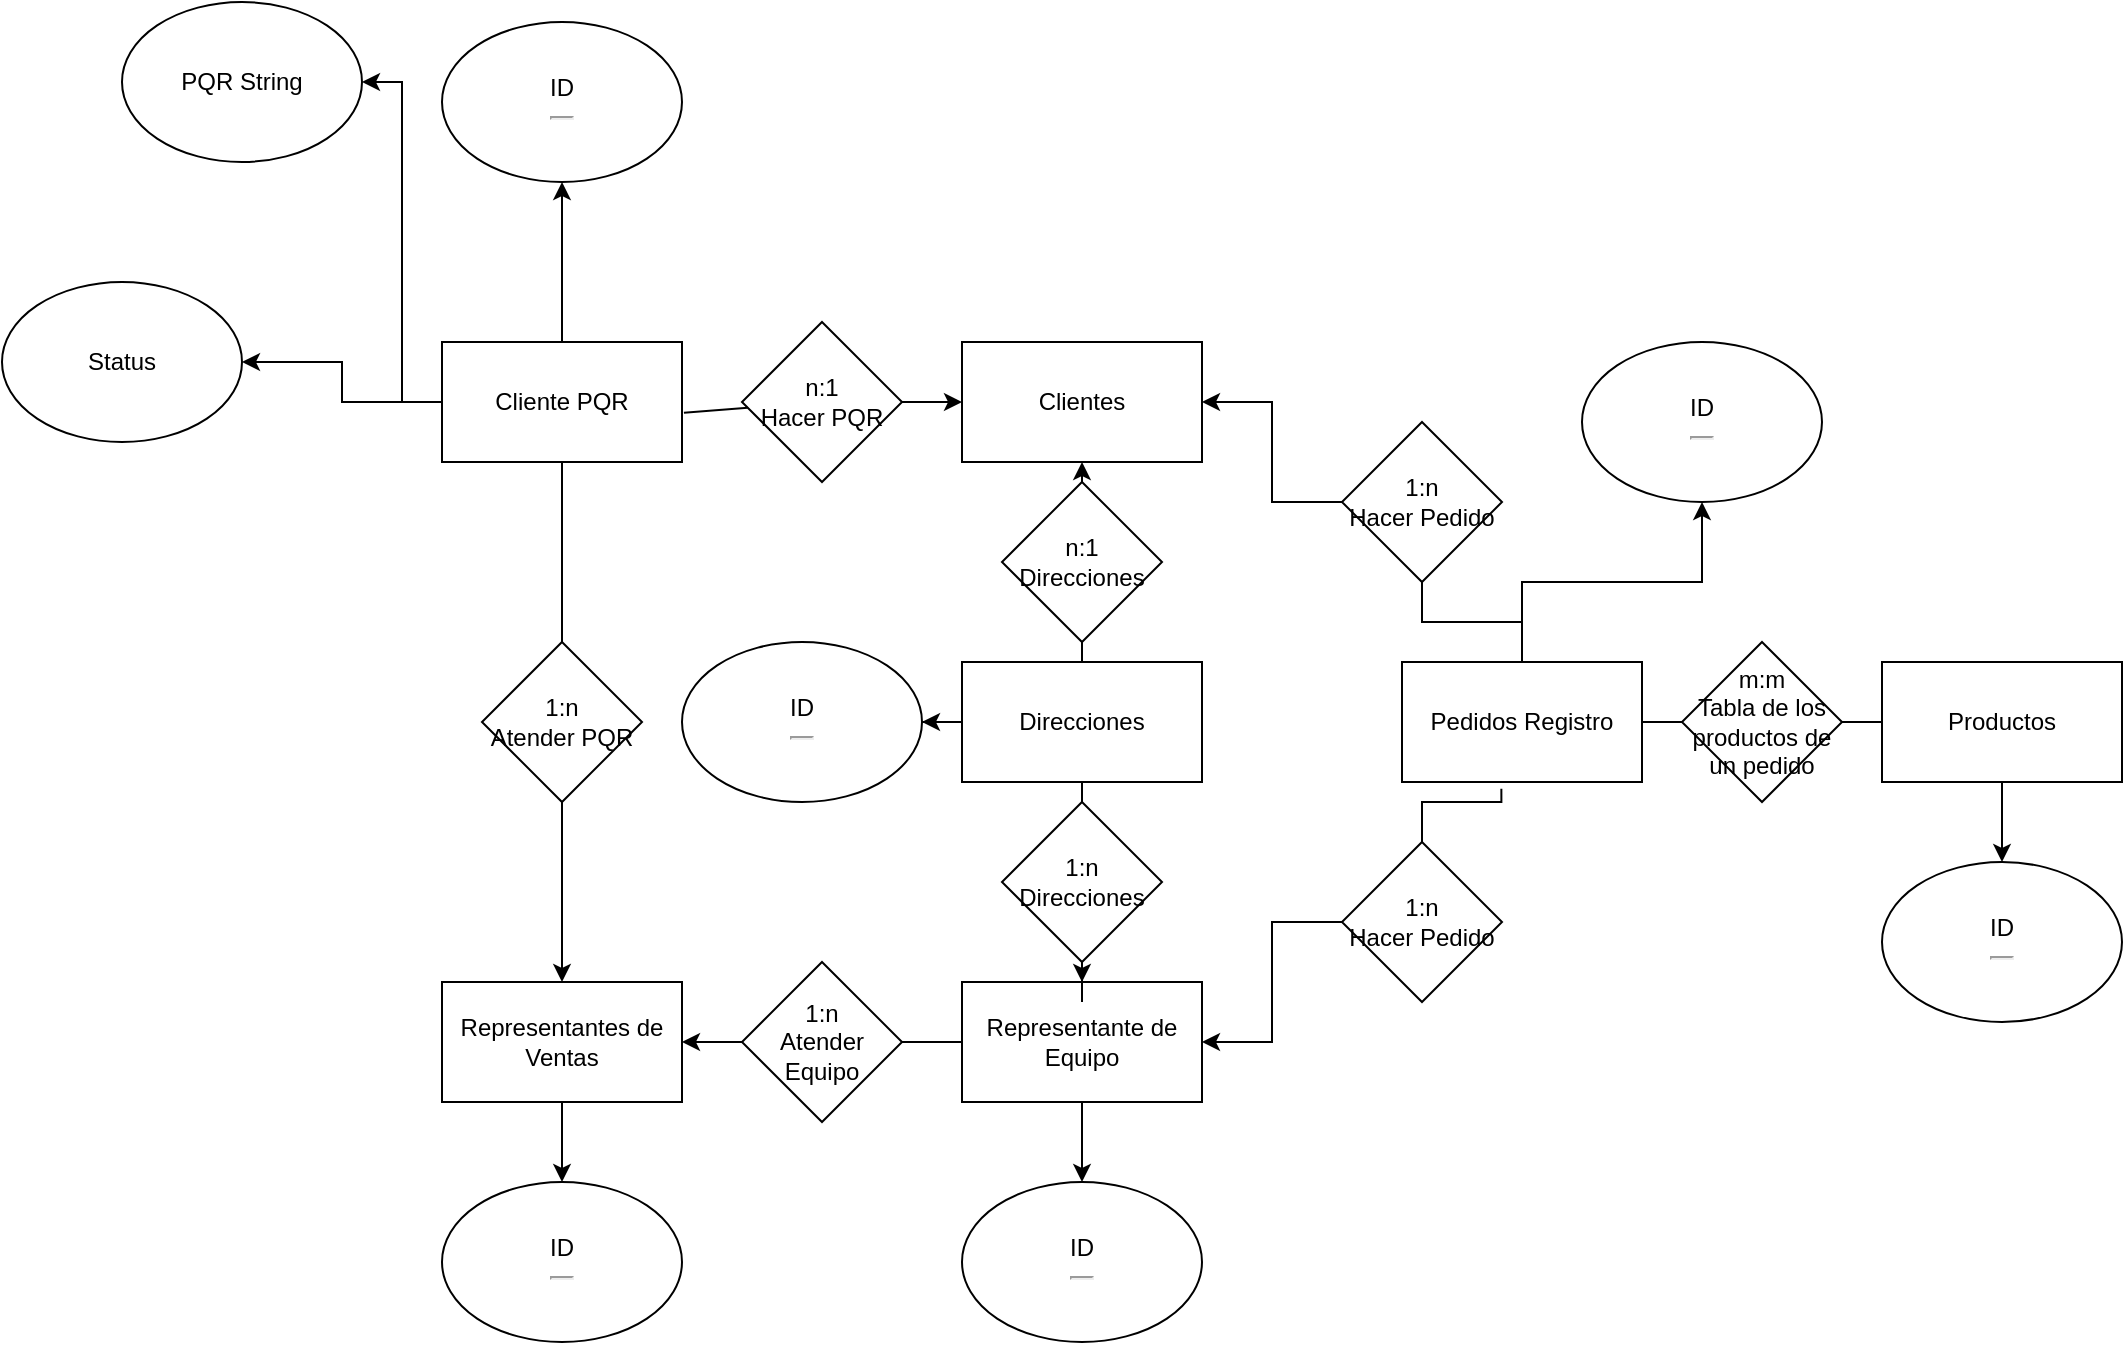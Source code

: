 <mxfile version="28.1.2">
  <diagram name="Page-1" id="dnohSAwMU9TA7ECe7b6z">
    <mxGraphModel dx="1963" dy="1502" grid="1" gridSize="10" guides="1" tooltips="1" connect="1" arrows="1" fold="1" page="1" pageScale="1" pageWidth="850" pageHeight="1100" math="0" shadow="0">
      <root>
        <mxCell id="0" />
        <mxCell id="1" parent="0" />
        <mxCell id="fMoKQHmdllWXFA7izLaO-1" value="Clientes" style="rounded=0;whiteSpace=wrap;html=1;" vertex="1" parent="1">
          <mxGeometry x="330" y="320" width="120" height="60" as="geometry" />
        </mxCell>
        <mxCell id="fMoKQHmdllWXFA7izLaO-46" value="" style="edgeStyle=orthogonalEdgeStyle;rounded=0;orthogonalLoop=1;jettySize=auto;html=1;endArrow=none;endFill=0;" edge="1" parent="1" source="fMoKQHmdllWXFA7izLaO-2" target="fMoKQHmdllWXFA7izLaO-45">
          <mxGeometry relative="1" as="geometry" />
        </mxCell>
        <mxCell id="fMoKQHmdllWXFA7izLaO-57" style="edgeStyle=orthogonalEdgeStyle;rounded=0;orthogonalLoop=1;jettySize=auto;html=1;entryX=0.5;entryY=0;entryDx=0;entryDy=0;" edge="1" parent="1" source="fMoKQHmdllWXFA7izLaO-2" target="fMoKQHmdllWXFA7izLaO-56">
          <mxGeometry relative="1" as="geometry" />
        </mxCell>
        <mxCell id="fMoKQHmdllWXFA7izLaO-2" value="Productos" style="rounded=0;whiteSpace=wrap;html=1;" vertex="1" parent="1">
          <mxGeometry x="790" y="480" width="120" height="60" as="geometry" />
        </mxCell>
        <mxCell id="fMoKQHmdllWXFA7izLaO-59" style="edgeStyle=orthogonalEdgeStyle;rounded=0;orthogonalLoop=1;jettySize=auto;html=1;" edge="1" parent="1" source="fMoKQHmdllWXFA7izLaO-3" target="fMoKQHmdllWXFA7izLaO-58">
          <mxGeometry relative="1" as="geometry" />
        </mxCell>
        <mxCell id="fMoKQHmdllWXFA7izLaO-3" value="Pedidos Registro" style="rounded=0;whiteSpace=wrap;html=1;" vertex="1" parent="1">
          <mxGeometry x="550" y="480" width="120" height="60" as="geometry" />
        </mxCell>
        <mxCell id="fMoKQHmdllWXFA7izLaO-53" style="edgeStyle=orthogonalEdgeStyle;rounded=0;orthogonalLoop=1;jettySize=auto;html=1;" edge="1" parent="1" source="fMoKQHmdllWXFA7izLaO-4" target="fMoKQHmdllWXFA7izLaO-52">
          <mxGeometry relative="1" as="geometry" />
        </mxCell>
        <mxCell id="fMoKQHmdllWXFA7izLaO-4" value="Representantes de Ventas" style="rounded=0;whiteSpace=wrap;html=1;" vertex="1" parent="1">
          <mxGeometry x="70" y="640" width="120" height="60" as="geometry" />
        </mxCell>
        <mxCell id="fMoKQHmdllWXFA7izLaO-55" style="edgeStyle=orthogonalEdgeStyle;rounded=0;orthogonalLoop=1;jettySize=auto;html=1;entryX=0.5;entryY=0;entryDx=0;entryDy=0;" edge="1" parent="1" source="fMoKQHmdllWXFA7izLaO-5" target="fMoKQHmdllWXFA7izLaO-54">
          <mxGeometry relative="1" as="geometry" />
        </mxCell>
        <mxCell id="fMoKQHmdllWXFA7izLaO-5" value="Representante de Equipo" style="rounded=0;whiteSpace=wrap;html=1;" vertex="1" parent="1">
          <mxGeometry x="330" y="640" width="120" height="60" as="geometry" />
        </mxCell>
        <mxCell id="fMoKQHmdllWXFA7izLaO-17" style="edgeStyle=orthogonalEdgeStyle;rounded=0;orthogonalLoop=1;jettySize=auto;html=1;" edge="1" parent="1" source="fMoKQHmdllWXFA7izLaO-15" target="fMoKQHmdllWXFA7izLaO-4">
          <mxGeometry relative="1" as="geometry" />
        </mxCell>
        <mxCell id="fMoKQHmdllWXFA7izLaO-15" value="1:n&lt;div&gt;Atender Equipo&lt;/div&gt;" style="rhombus;whiteSpace=wrap;html=1;rounded=0;" vertex="1" parent="1">
          <mxGeometry x="220" y="630" width="80" height="80" as="geometry" />
        </mxCell>
        <mxCell id="fMoKQHmdllWXFA7izLaO-18" value="" style="endArrow=none;html=1;rounded=0;exitX=1;exitY=0.5;exitDx=0;exitDy=0;entryX=0;entryY=0.5;entryDx=0;entryDy=0;" edge="1" parent="1" source="fMoKQHmdllWXFA7izLaO-15" target="fMoKQHmdllWXFA7izLaO-5">
          <mxGeometry width="50" height="50" relative="1" as="geometry">
            <mxPoint x="380" y="700" as="sourcePoint" />
            <mxPoint x="430" y="650" as="targetPoint" />
          </mxGeometry>
        </mxCell>
        <mxCell id="fMoKQHmdllWXFA7izLaO-51" style="edgeStyle=orthogonalEdgeStyle;rounded=0;orthogonalLoop=1;jettySize=auto;html=1;" edge="1" parent="1" source="fMoKQHmdllWXFA7izLaO-21" target="fMoKQHmdllWXFA7izLaO-50">
          <mxGeometry relative="1" as="geometry" />
        </mxCell>
        <mxCell id="fMoKQHmdllWXFA7izLaO-65" style="edgeStyle=orthogonalEdgeStyle;rounded=0;orthogonalLoop=1;jettySize=auto;html=1;entryX=1;entryY=0.5;entryDx=0;entryDy=0;" edge="1" parent="1" source="fMoKQHmdllWXFA7izLaO-21" target="fMoKQHmdllWXFA7izLaO-64">
          <mxGeometry relative="1" as="geometry" />
        </mxCell>
        <mxCell id="fMoKQHmdllWXFA7izLaO-67" style="edgeStyle=orthogonalEdgeStyle;rounded=0;orthogonalLoop=1;jettySize=auto;html=1;entryX=1;entryY=0.5;entryDx=0;entryDy=0;" edge="1" parent="1" source="fMoKQHmdllWXFA7izLaO-21" target="fMoKQHmdllWXFA7izLaO-66">
          <mxGeometry relative="1" as="geometry" />
        </mxCell>
        <mxCell id="fMoKQHmdllWXFA7izLaO-21" value="Cliente PQR" style="rounded=0;whiteSpace=wrap;html=1;" vertex="1" parent="1">
          <mxGeometry x="70" y="320" width="120" height="60" as="geometry" />
        </mxCell>
        <mxCell id="fMoKQHmdllWXFA7izLaO-24" style="edgeStyle=orthogonalEdgeStyle;rounded=0;orthogonalLoop=1;jettySize=auto;html=1;entryX=0.5;entryY=0;entryDx=0;entryDy=0;" edge="1" parent="1" source="fMoKQHmdllWXFA7izLaO-22" target="fMoKQHmdllWXFA7izLaO-4">
          <mxGeometry relative="1" as="geometry" />
        </mxCell>
        <mxCell id="fMoKQHmdllWXFA7izLaO-22" value="1:n&lt;div&gt;Atender PQR&lt;/div&gt;" style="rhombus;whiteSpace=wrap;html=1;rounded=0;" vertex="1" parent="1">
          <mxGeometry x="90" y="470" width="80" height="80" as="geometry" />
        </mxCell>
        <mxCell id="fMoKQHmdllWXFA7izLaO-25" value="" style="endArrow=none;html=1;rounded=0;exitX=0.5;exitY=1;exitDx=0;exitDy=0;" edge="1" parent="1" source="fMoKQHmdllWXFA7izLaO-21" target="fMoKQHmdllWXFA7izLaO-22">
          <mxGeometry width="50" height="50" relative="1" as="geometry">
            <mxPoint x="380" y="600" as="sourcePoint" />
            <mxPoint x="430" y="550" as="targetPoint" />
          </mxGeometry>
        </mxCell>
        <mxCell id="fMoKQHmdllWXFA7izLaO-30" style="edgeStyle=orthogonalEdgeStyle;rounded=0;orthogonalLoop=1;jettySize=auto;html=1;entryX=0;entryY=0.5;entryDx=0;entryDy=0;" edge="1" parent="1" source="fMoKQHmdllWXFA7izLaO-26" target="fMoKQHmdllWXFA7izLaO-1">
          <mxGeometry relative="1" as="geometry" />
        </mxCell>
        <mxCell id="fMoKQHmdllWXFA7izLaO-26" value="n:1&lt;div&gt;Hacer PQR&lt;/div&gt;" style="rhombus;whiteSpace=wrap;html=1;rounded=0;" vertex="1" parent="1">
          <mxGeometry x="220" y="310" width="80" height="80" as="geometry" />
        </mxCell>
        <mxCell id="fMoKQHmdllWXFA7izLaO-29" value="" style="endArrow=none;html=1;rounded=0;exitX=1.008;exitY=0.589;exitDx=0;exitDy=0;exitPerimeter=0;" edge="1" parent="1" source="fMoKQHmdllWXFA7izLaO-21" target="fMoKQHmdllWXFA7izLaO-26">
          <mxGeometry width="50" height="50" relative="1" as="geometry">
            <mxPoint x="300" y="600" as="sourcePoint" />
            <mxPoint x="350" y="550" as="targetPoint" />
          </mxGeometry>
        </mxCell>
        <mxCell id="fMoKQHmdllWXFA7izLaO-34" style="edgeStyle=orthogonalEdgeStyle;rounded=0;orthogonalLoop=1;jettySize=auto;html=1;exitX=0.5;exitY=1;exitDx=0;exitDy=0;" edge="1" parent="1" source="fMoKQHmdllWXFA7izLaO-31" target="fMoKQHmdllWXFA7izLaO-5">
          <mxGeometry relative="1" as="geometry" />
        </mxCell>
        <mxCell id="fMoKQHmdllWXFA7izLaO-31" value="1:n&lt;div&gt;Direcciones&lt;/div&gt;" style="rhombus;whiteSpace=wrap;html=1;" vertex="1" parent="1">
          <mxGeometry x="350" y="550" width="80" height="80" as="geometry" />
        </mxCell>
        <mxCell id="fMoKQHmdllWXFA7izLaO-61" style="edgeStyle=orthogonalEdgeStyle;rounded=0;orthogonalLoop=1;jettySize=auto;html=1;" edge="1" parent="1" source="fMoKQHmdllWXFA7izLaO-32" target="fMoKQHmdllWXFA7izLaO-60">
          <mxGeometry relative="1" as="geometry" />
        </mxCell>
        <mxCell id="fMoKQHmdllWXFA7izLaO-32" value="Direcciones" style="rounded=0;whiteSpace=wrap;html=1;" vertex="1" parent="1">
          <mxGeometry x="330" y="480" width="120" height="60" as="geometry" />
        </mxCell>
        <mxCell id="fMoKQHmdllWXFA7izLaO-35" style="edgeStyle=orthogonalEdgeStyle;rounded=0;orthogonalLoop=1;jettySize=auto;html=1;exitX=0.5;exitY=0;exitDx=0;exitDy=0;entryX=0.5;entryY=1;entryDx=0;entryDy=0;" edge="1" parent="1" source="fMoKQHmdllWXFA7izLaO-33" target="fMoKQHmdllWXFA7izLaO-1">
          <mxGeometry relative="1" as="geometry" />
        </mxCell>
        <mxCell id="fMoKQHmdllWXFA7izLaO-33" value="n:1&lt;div&gt;Direcciones&lt;/div&gt;" style="rhombus;whiteSpace=wrap;html=1;" vertex="1" parent="1">
          <mxGeometry x="350" y="390" width="80" height="80" as="geometry" />
        </mxCell>
        <mxCell id="fMoKQHmdllWXFA7izLaO-36" value="" style="endArrow=none;html=1;rounded=0;entryX=0.5;entryY=1;entryDx=0;entryDy=0;" edge="1" parent="1" source="fMoKQHmdllWXFA7izLaO-31" target="fMoKQHmdllWXFA7izLaO-32">
          <mxGeometry width="50" height="50" relative="1" as="geometry">
            <mxPoint x="360" y="600" as="sourcePoint" />
            <mxPoint x="410" y="550" as="targetPoint" />
          </mxGeometry>
        </mxCell>
        <mxCell id="fMoKQHmdllWXFA7izLaO-38" value="" style="endArrow=none;html=1;rounded=0;entryX=0.5;entryY=1;entryDx=0;entryDy=0;exitX=0.5;exitY=0;exitDx=0;exitDy=0;" edge="1" parent="1" source="fMoKQHmdllWXFA7izLaO-32" target="fMoKQHmdllWXFA7izLaO-33">
          <mxGeometry width="50" height="50" relative="1" as="geometry">
            <mxPoint x="360" y="600" as="sourcePoint" />
            <mxPoint x="410" y="550" as="targetPoint" />
          </mxGeometry>
        </mxCell>
        <mxCell id="fMoKQHmdllWXFA7izLaO-41" style="edgeStyle=orthogonalEdgeStyle;rounded=0;orthogonalLoop=1;jettySize=auto;html=1;entryX=1;entryY=0.5;entryDx=0;entryDy=0;" edge="1" parent="1" source="fMoKQHmdllWXFA7izLaO-39" target="fMoKQHmdllWXFA7izLaO-5">
          <mxGeometry relative="1" as="geometry" />
        </mxCell>
        <mxCell id="fMoKQHmdllWXFA7izLaO-39" value="1:n&lt;div&gt;Hacer Pedido&lt;/div&gt;" style="rhombus;whiteSpace=wrap;html=1;" vertex="1" parent="1">
          <mxGeometry x="520" y="570" width="80" height="80" as="geometry" />
        </mxCell>
        <mxCell id="fMoKQHmdllWXFA7izLaO-42" style="edgeStyle=orthogonalEdgeStyle;rounded=0;orthogonalLoop=1;jettySize=auto;html=1;entryX=1;entryY=0.5;entryDx=0;entryDy=0;" edge="1" parent="1" source="fMoKQHmdllWXFA7izLaO-40" target="fMoKQHmdllWXFA7izLaO-1">
          <mxGeometry relative="1" as="geometry" />
        </mxCell>
        <mxCell id="fMoKQHmdllWXFA7izLaO-44" style="edgeStyle=orthogonalEdgeStyle;rounded=0;orthogonalLoop=1;jettySize=auto;html=1;entryX=0.5;entryY=0;entryDx=0;entryDy=0;endArrow=none;endFill=0;" edge="1" parent="1" source="fMoKQHmdllWXFA7izLaO-40" target="fMoKQHmdllWXFA7izLaO-3">
          <mxGeometry relative="1" as="geometry" />
        </mxCell>
        <mxCell id="fMoKQHmdllWXFA7izLaO-40" value="1:n&lt;div&gt;Hacer Pedido&lt;/div&gt;" style="rhombus;whiteSpace=wrap;html=1;" vertex="1" parent="1">
          <mxGeometry x="520" y="360" width="80" height="80" as="geometry" />
        </mxCell>
        <mxCell id="fMoKQHmdllWXFA7izLaO-43" style="edgeStyle=orthogonalEdgeStyle;rounded=0;orthogonalLoop=1;jettySize=auto;html=1;entryX=0.414;entryY=1.056;entryDx=0;entryDy=0;entryPerimeter=0;endArrow=none;endFill=0;" edge="1" parent="1" source="fMoKQHmdllWXFA7izLaO-39" target="fMoKQHmdllWXFA7izLaO-3">
          <mxGeometry relative="1" as="geometry" />
        </mxCell>
        <mxCell id="fMoKQHmdllWXFA7izLaO-47" style="edgeStyle=orthogonalEdgeStyle;rounded=0;orthogonalLoop=1;jettySize=auto;html=1;entryX=1;entryY=0.5;entryDx=0;entryDy=0;endArrow=none;endFill=0;" edge="1" parent="1" source="fMoKQHmdllWXFA7izLaO-45" target="fMoKQHmdllWXFA7izLaO-3">
          <mxGeometry relative="1" as="geometry" />
        </mxCell>
        <mxCell id="fMoKQHmdllWXFA7izLaO-45" value="m:m&lt;div&gt;Tabla de los productos de un pedido&lt;/div&gt;" style="rhombus;whiteSpace=wrap;html=1;rounded=0;" vertex="1" parent="1">
          <mxGeometry x="690" y="470" width="80" height="80" as="geometry" />
        </mxCell>
        <mxCell id="fMoKQHmdllWXFA7izLaO-50" value="ID&lt;hr&gt;" style="ellipse;whiteSpace=wrap;html=1;" vertex="1" parent="1">
          <mxGeometry x="70" y="160" width="120" height="80" as="geometry" />
        </mxCell>
        <mxCell id="fMoKQHmdllWXFA7izLaO-52" value="ID&lt;hr&gt;" style="ellipse;whiteSpace=wrap;html=1;" vertex="1" parent="1">
          <mxGeometry x="70" y="740" width="120" height="80" as="geometry" />
        </mxCell>
        <mxCell id="fMoKQHmdllWXFA7izLaO-54" value="ID&lt;hr&gt;" style="ellipse;whiteSpace=wrap;html=1;" vertex="1" parent="1">
          <mxGeometry x="330" y="740" width="120" height="80" as="geometry" />
        </mxCell>
        <mxCell id="fMoKQHmdllWXFA7izLaO-56" value="ID&lt;hr&gt;" style="ellipse;whiteSpace=wrap;html=1;" vertex="1" parent="1">
          <mxGeometry x="790" y="580" width="120" height="80" as="geometry" />
        </mxCell>
        <mxCell id="fMoKQHmdllWXFA7izLaO-58" value="ID&lt;hr&gt;" style="ellipse;whiteSpace=wrap;html=1;" vertex="1" parent="1">
          <mxGeometry x="640" y="320" width="120" height="80" as="geometry" />
        </mxCell>
        <mxCell id="fMoKQHmdllWXFA7izLaO-60" value="ID&lt;hr&gt;" style="ellipse;whiteSpace=wrap;html=1;" vertex="1" parent="1">
          <mxGeometry x="190" y="470" width="120" height="80" as="geometry" />
        </mxCell>
        <mxCell id="fMoKQHmdllWXFA7izLaO-64" value="PQR String" style="ellipse;whiteSpace=wrap;html=1;" vertex="1" parent="1">
          <mxGeometry x="-90" y="150" width="120" height="80" as="geometry" />
        </mxCell>
        <mxCell id="fMoKQHmdllWXFA7izLaO-66" value="Status" style="ellipse;whiteSpace=wrap;html=1;" vertex="1" parent="1">
          <mxGeometry x="-150" y="290" width="120" height="80" as="geometry" />
        </mxCell>
      </root>
    </mxGraphModel>
  </diagram>
</mxfile>
